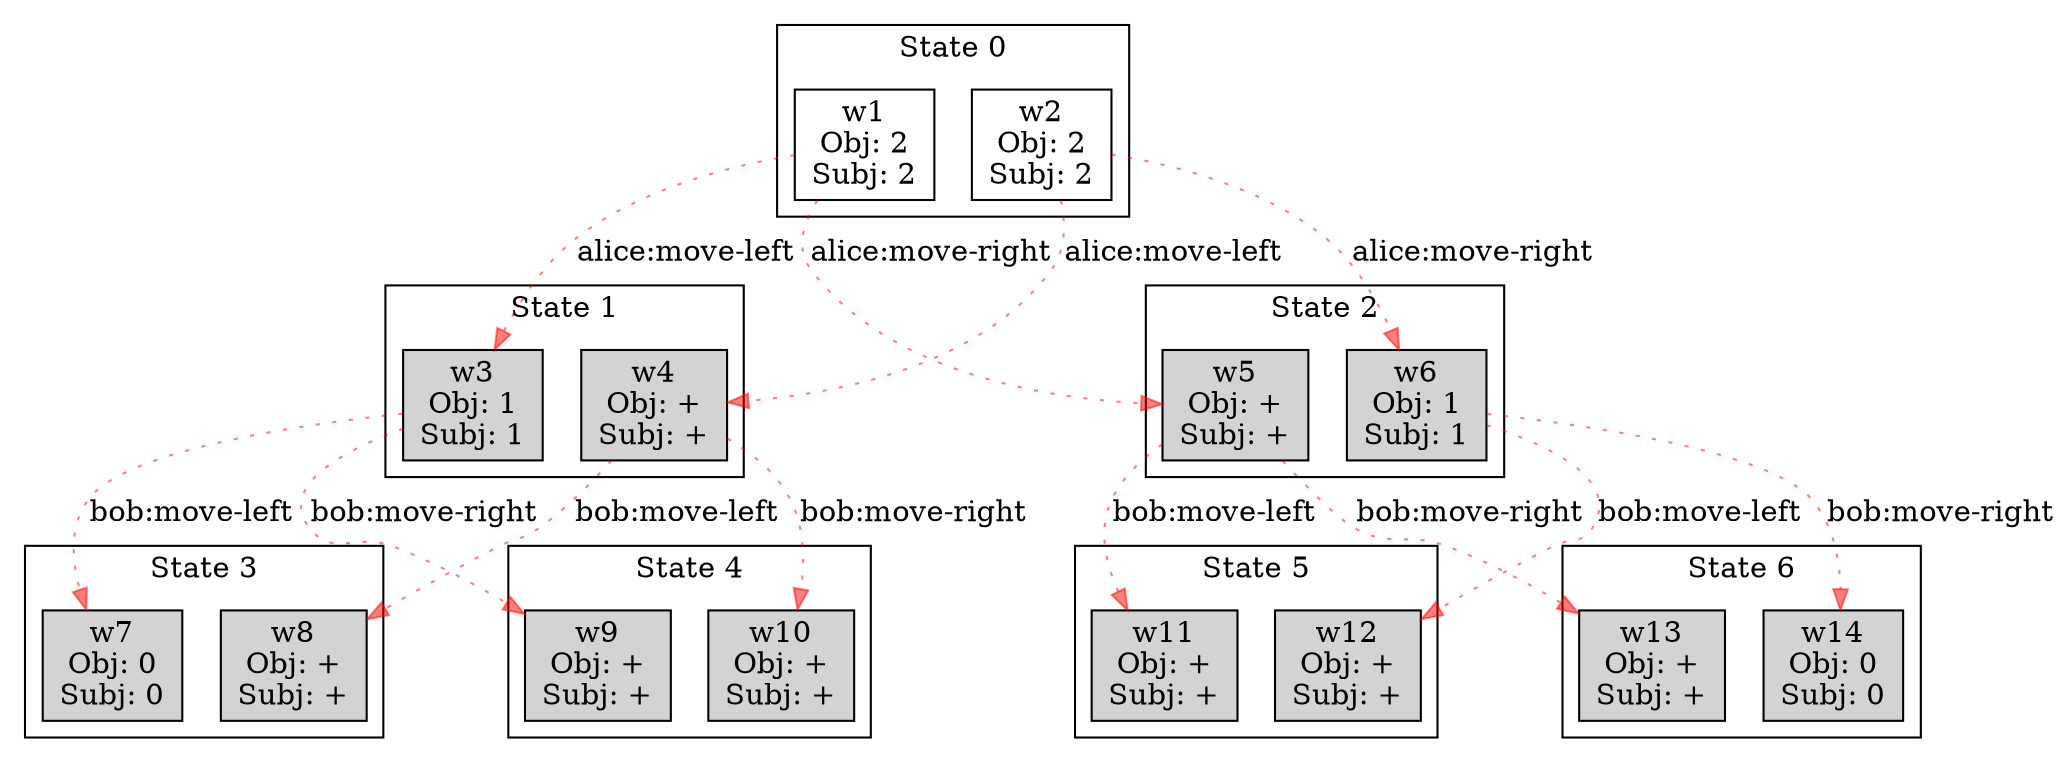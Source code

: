 digraph Worlds {
  rankdir=TB;  // CHANGED: States arranged top-to-bottom
  node [shape=box];
  subgraph cluster_state0 {
    rank = same;
    label = "State 0";
    "1" [label="w1\nObj: 2\nSubj: 2"];
    "2" [label="w2\nObj: 2\nSubj: 2"];
  }
  subgraph cluster_state1 {
    rank = same;
    label = "State 1";
    "3" [label="w3\nObj: 1\nSubj: 1", style=filled, fillcolor=lightgray];
    "4" [label="w4\nObj: +\nSubj: +", style=filled, fillcolor=lightgray];
  }
  subgraph cluster_state3 {
    rank = same;
    label = "State 3";
    "7" [label="w7\nObj: 0\nSubj: 0", style=filled, fillcolor=lightgray];
    "8" [label="w8\nObj: +\nSubj: +", style=filled, fillcolor=lightgray];
  }
  subgraph cluster_state4 {
    rank = same;
    label = "State 4";
    "9" [label="w9\nObj: +\nSubj: +", style=filled, fillcolor=lightgray];
    "10" [label="w10\nObj: +\nSubj: +", style=filled, fillcolor=lightgray];
  }
  subgraph cluster_state2 {
    rank = same;
    label = "State 2";
    "5" [label="w5\nObj: +\nSubj: +", style=filled, fillcolor=lightgray];
    "6" [label="w6\nObj: 1\nSubj: 1", style=filled, fillcolor=lightgray];
  }
  subgraph cluster_state5 {
    rank = same;
    label = "State 5";
    "11" [label="w11\nObj: +\nSubj: +", style=filled, fillcolor=lightgray];
    "12" [label="w12\nObj: +\nSubj: +", style=filled, fillcolor=lightgray];
  }
  subgraph cluster_state6 {
    rank = same;
    label = "State 6";
    "13" [label="w13\nObj: +\nSubj: +", style=filled, fillcolor=lightgray];
    "14" [label="w14\nObj: 0\nSubj: 0", style=filled, fillcolor=lightgray];
  }
  "1" -> "3" [label="alice:move-left", color="#FF000080", style=dotted]; // CHANGED: Mark pruned edges with dotted style and lower opacity
  "1" -> "5" [label="alice:move-right", color="#FF000080", style=dotted]; // CHANGED: Mark pruned edges with dotted style and lower opacity
  "2" -> "4" [label="alice:move-left", color="#FF000080", style=dotted]; // CHANGED: Mark pruned edges with dotted style and lower opacity
  "2" -> "6" [label="alice:move-right", color="#FF000080", style=dotted]; // CHANGED: Mark pruned edges with dotted style and lower opacity
  "3" -> "7" [label="bob:move-left", color="#FF000080", style=dotted]; // CHANGED: Mark pruned edges with dotted style and lower opacity
  "3" -> "9" [label="bob:move-right", color="#FF000080", style=dotted]; // CHANGED: Mark pruned edges with dotted style and lower opacity
  "4" -> "8" [label="bob:move-left", color="#FF000080", style=dotted]; // CHANGED: Mark pruned edges with dotted style and lower opacity
  "4" -> "10" [label="bob:move-right", color="#FF000080", style=dotted]; // CHANGED: Mark pruned edges with dotted style and lower opacity
  "5" -> "11" [label="bob:move-left", color="#FF000080", style=dotted]; // CHANGED: Mark pruned edges with dotted style and lower opacity
  "5" -> "13" [label="bob:move-right", color="#FF000080", style=dotted]; // CHANGED: Mark pruned edges with dotted style and lower opacity
  "6" -> "12" [label="bob:move-left", color="#FF000080", style=dotted]; // CHANGED: Mark pruned edges with dotted style and lower opacity
  "6" -> "14" [label="bob:move-right", color="#FF000080", style=dotted]; // CHANGED: Mark pruned edges with dotted style and lower opacity
}
